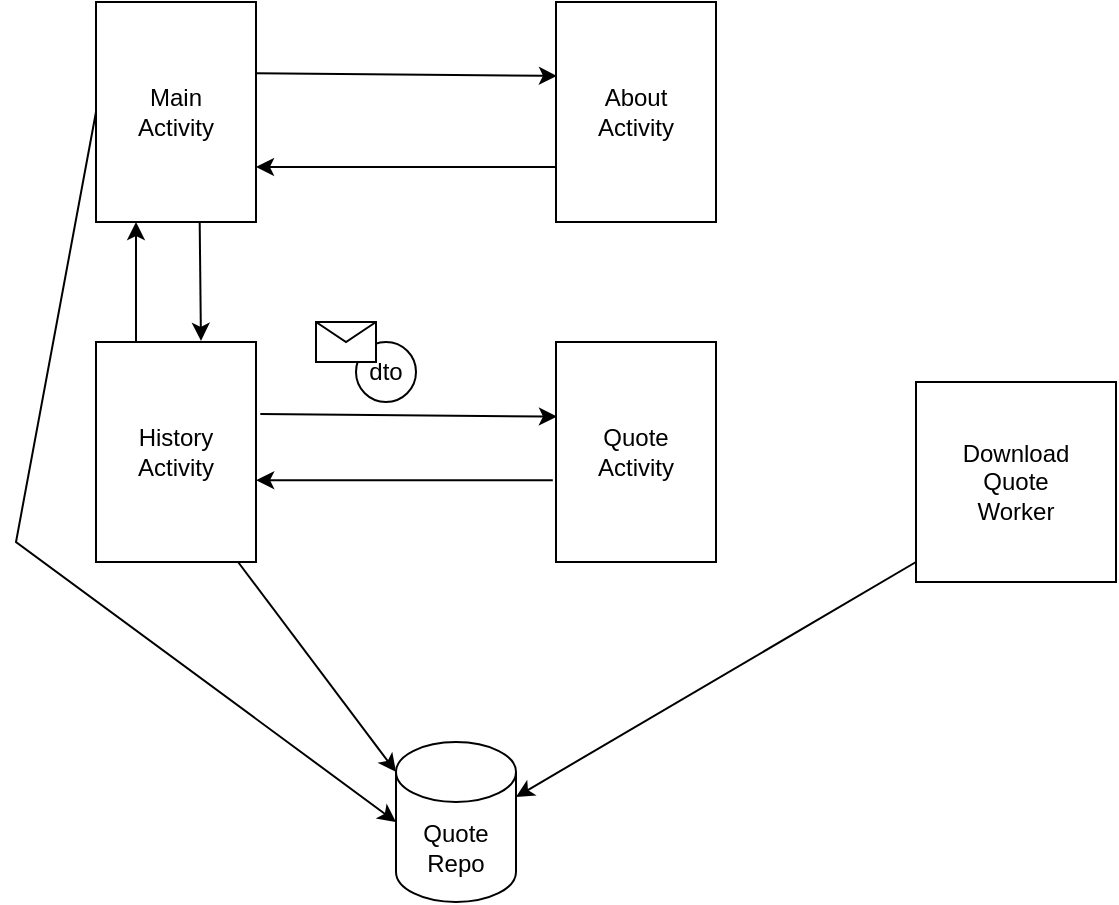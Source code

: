 <mxfile version="16.1.2" type="device" pages="7"><diagram id="2C-e4oACnrItfaHpqRT4" name="Quote Of Day 1"><mxGraphModel dx="983" dy="603" grid="1" gridSize="10" guides="1" tooltips="1" connect="1" arrows="1" fold="1" page="1" pageScale="1" pageWidth="827" pageHeight="1169" math="0" shadow="0"><root><mxCell id="Dw2n5FBKJRvVXMCVzwuK-0"/><mxCell id="Dw2n5FBKJRvVXMCVzwuK-1" parent="Dw2n5FBKJRvVXMCVzwuK-0"/><mxCell id="WjdEsKnZO8F9AhjVUxsR-0" value="dto" style="ellipse;whiteSpace=wrap;html=1;aspect=fixed;" vertex="1" parent="Dw2n5FBKJRvVXMCVzwuK-1"><mxGeometry x="309" y="305" width="30" height="30" as="geometry"/></mxCell><mxCell id="WjdEsKnZO8F9AhjVUxsR-1" value="Main&lt;br&gt;Activity" style="rounded=0;whiteSpace=wrap;html=1;" vertex="1" parent="Dw2n5FBKJRvVXMCVzwuK-1"><mxGeometry x="179" y="135" width="80" height="110" as="geometry"/></mxCell><mxCell id="WjdEsKnZO8F9AhjVUxsR-2" value="About&lt;br&gt;Activity" style="rounded=0;whiteSpace=wrap;html=1;" vertex="1" parent="Dw2n5FBKJRvVXMCVzwuK-1"><mxGeometry x="409" y="135" width="80" height="110" as="geometry"/></mxCell><mxCell id="WjdEsKnZO8F9AhjVUxsR-3" value="" style="endArrow=classic;html=1;rounded=0;exitX=1.001;exitY=0.324;exitDx=0;exitDy=0;exitPerimeter=0;entryX=0.006;entryY=0.336;entryDx=0;entryDy=0;entryPerimeter=0;" edge="1" parent="Dw2n5FBKJRvVXMCVzwuK-1" source="WjdEsKnZO8F9AhjVUxsR-1" target="WjdEsKnZO8F9AhjVUxsR-2"><mxGeometry width="50" height="50" relative="1" as="geometry"><mxPoint x="299" y="135" as="sourcePoint"/><mxPoint x="349" y="85" as="targetPoint"/></mxGeometry></mxCell><mxCell id="WjdEsKnZO8F9AhjVUxsR-4" value="" style="endArrow=classic;html=1;rounded=0;entryX=1;entryY=0.75;entryDx=0;entryDy=0;exitX=0;exitY=0.75;exitDx=0;exitDy=0;" edge="1" parent="Dw2n5FBKJRvVXMCVzwuK-1" source="WjdEsKnZO8F9AhjVUxsR-2" target="WjdEsKnZO8F9AhjVUxsR-1"><mxGeometry width="50" height="50" relative="1" as="geometry"><mxPoint x="269" y="265" as="sourcePoint"/><mxPoint x="359" y="265" as="targetPoint"/></mxGeometry></mxCell><mxCell id="WjdEsKnZO8F9AhjVUxsR-5" value="History&lt;br&gt;Activity" style="rounded=0;whiteSpace=wrap;html=1;" vertex="1" parent="Dw2n5FBKJRvVXMCVzwuK-1"><mxGeometry x="179" y="305" width="80" height="110" as="geometry"/></mxCell><mxCell id="WjdEsKnZO8F9AhjVUxsR-6" value="" style="endArrow=classic;html=1;rounded=0;exitX=0.648;exitY=0.995;exitDx=0;exitDy=0;entryX=0.656;entryY=-0.005;entryDx=0;entryDy=0;entryPerimeter=0;exitPerimeter=0;" edge="1" parent="Dw2n5FBKJRvVXMCVzwuK-1" source="WjdEsKnZO8F9AhjVUxsR-1" target="WjdEsKnZO8F9AhjVUxsR-5"><mxGeometry width="50" height="50" relative="1" as="geometry"><mxPoint x="239.0" y="274.34" as="sourcePoint"/><mxPoint x="329.4" y="275.66" as="targetPoint"/></mxGeometry></mxCell><mxCell id="WjdEsKnZO8F9AhjVUxsR-7" value="Quote&lt;br&gt;Activity" style="rounded=0;whiteSpace=wrap;html=1;" vertex="1" parent="Dw2n5FBKJRvVXMCVzwuK-1"><mxGeometry x="409" y="305" width="80" height="110" as="geometry"/></mxCell><mxCell id="WjdEsKnZO8F9AhjVUxsR-8" value="" style="endArrow=classic;html=1;rounded=0;exitX=1.027;exitY=0.327;exitDx=0;exitDy=0;entryX=0.006;entryY=0.339;entryDx=0;entryDy=0;entryPerimeter=0;exitPerimeter=0;" edge="1" parent="Dw2n5FBKJRvVXMCVzwuK-1" source="WjdEsKnZO8F9AhjVUxsR-5" target="WjdEsKnZO8F9AhjVUxsR-7"><mxGeometry width="50" height="50" relative="1" as="geometry"><mxPoint x="319.0" y="335" as="sourcePoint"/><mxPoint x="409.4" y="336.32" as="targetPoint"/></mxGeometry></mxCell><mxCell id="WjdEsKnZO8F9AhjVUxsR-9" value="" style="endArrow=classic;html=1;rounded=0;entryX=1.001;entryY=0.628;entryDx=0;entryDy=0;exitX=-0.02;exitY=0.628;exitDx=0;exitDy=0;entryPerimeter=0;exitPerimeter=0;" edge="1" parent="Dw2n5FBKJRvVXMCVzwuK-1" source="WjdEsKnZO8F9AhjVUxsR-7" target="WjdEsKnZO8F9AhjVUxsR-5"><mxGeometry width="50" height="50" relative="1" as="geometry"><mxPoint x="409" y="385" as="sourcePoint"/><mxPoint x="319" y="385" as="targetPoint"/></mxGeometry></mxCell><mxCell id="WjdEsKnZO8F9AhjVUxsR-10" value="" style="shape=message;html=1;whiteSpace=wrap;html=1;outlineConnect=0;" vertex="1" parent="Dw2n5FBKJRvVXMCVzwuK-1"><mxGeometry x="289" y="295" width="30" height="20" as="geometry"/></mxCell><mxCell id="WjdEsKnZO8F9AhjVUxsR-11" value="" style="endArrow=classic;html=1;rounded=0;entryX=0.25;entryY=1;entryDx=0;entryDy=0;exitX=0.25;exitY=0;exitDx=0;exitDy=0;" edge="1" parent="Dw2n5FBKJRvVXMCVzwuK-1" source="WjdEsKnZO8F9AhjVUxsR-5" target="WjdEsKnZO8F9AhjVUxsR-1"><mxGeometry width="50" height="50" relative="1" as="geometry"><mxPoint x="417.4" y="384.08" as="sourcePoint"/><mxPoint x="269.08" y="384.08" as="targetPoint"/></mxGeometry></mxCell><mxCell id="WjdEsKnZO8F9AhjVUxsR-12" value="Quote&lt;br&gt;Repo" style="shape=cylinder3;whiteSpace=wrap;html=1;boundedLbl=1;backgroundOutline=1;size=15;" vertex="1" parent="Dw2n5FBKJRvVXMCVzwuK-1"><mxGeometry x="329" y="505" width="60" height="80" as="geometry"/></mxCell><mxCell id="WjdEsKnZO8F9AhjVUxsR-13" value="" style="endArrow=classic;html=1;rounded=0;exitX=0.888;exitY=1;exitDx=0;exitDy=0;exitPerimeter=0;entryX=0;entryY=0;entryDx=0;entryDy=15;entryPerimeter=0;" edge="1" parent="Dw2n5FBKJRvVXMCVzwuK-1" source="WjdEsKnZO8F9AhjVUxsR-5" target="WjdEsKnZO8F9AhjVUxsR-12"><mxGeometry width="50" height="50" relative="1" as="geometry"><mxPoint x="549" y="325" as="sourcePoint"/><mxPoint x="599" y="275" as="targetPoint"/></mxGeometry></mxCell><mxCell id="WjdEsKnZO8F9AhjVUxsR-14" value="" style="endArrow=classic;html=1;rounded=0;exitX=0;exitY=0.5;exitDx=0;exitDy=0;entryX=0;entryY=0.5;entryDx=0;entryDy=0;entryPerimeter=0;" edge="1" parent="Dw2n5FBKJRvVXMCVzwuK-1" source="WjdEsKnZO8F9AhjVUxsR-1" target="WjdEsKnZO8F9AhjVUxsR-12"><mxGeometry width="50" height="50" relative="1" as="geometry"><mxPoint x="260.04" y="425" as="sourcePoint"/><mxPoint x="339" y="530" as="targetPoint"/><Array as="points"><mxPoint x="139" y="405"/></Array></mxGeometry></mxCell><mxCell id="WjdEsKnZO8F9AhjVUxsR-15" value="Download&lt;br&gt;Quote&lt;br&gt;Worker" style="rounded=0;whiteSpace=wrap;html=1;" vertex="1" parent="Dw2n5FBKJRvVXMCVzwuK-1"><mxGeometry x="589" y="325" width="100" height="100" as="geometry"/></mxCell><mxCell id="WjdEsKnZO8F9AhjVUxsR-16" value="" style="endArrow=classic;html=1;rounded=0;exitX=0;exitY=0.9;exitDx=0;exitDy=0;exitPerimeter=0;entryX=1;entryY=0;entryDx=0;entryDy=27.5;entryPerimeter=0;" edge="1" parent="Dw2n5FBKJRvVXMCVzwuK-1" source="WjdEsKnZO8F9AhjVUxsR-15" target="WjdEsKnZO8F9AhjVUxsR-12"><mxGeometry width="50" height="50" relative="1" as="geometry"><mxPoint x="569" y="535" as="sourcePoint"/><mxPoint x="619" y="485" as="targetPoint"/></mxGeometry></mxCell></root></mxGraphModel></diagram><diagram id="2Vz_2aj_TOzDSjfvRZEZ" name="Quote Of Day 2"><mxGraphModel dx="983" dy="603" grid="1" gridSize="10" guides="1" tooltips="1" connect="1" arrows="1" fold="1" page="1" pageScale="1" pageWidth="827" pageHeight="1169" math="0" shadow="0"><root><mxCell id="nU_eyUtmVCB0UDuKECH9-0"/><mxCell id="nU_eyUtmVCB0UDuKECH9-1" parent="nU_eyUtmVCB0UDuKECH9-0"/><mxCell id="npsaf9BdgBYNZShb5n9x-0" value="Model" style="rounded=0;whiteSpace=wrap;html=1;fontSize=16;verticalAlign=top;" vertex="1" parent="nU_eyUtmVCB0UDuKECH9-1"><mxGeometry x="289" y="130" width="350" height="400" as="geometry"/></mxCell><mxCell id="npsaf9BdgBYNZShb5n9x-1" value="QuoteOfDay&lt;br&gt;Service" style="ellipse;whiteSpace=wrap;html=1;aspect=fixed;" vertex="1" parent="nU_eyUtmVCB0UDuKECH9-1"><mxGeometry x="489" y="230" width="90" height="90" as="geometry"/></mxCell><mxCell id="npsaf9BdgBYNZShb5n9x-2" value="" style="endArrow=classic;html=1;rounded=0;exitX=1;exitY=0.5;exitDx=0;exitDy=0;entryX=0.25;entryY=0.25;entryDx=0;entryDy=0;entryPerimeter=0;" edge="1" parent="nU_eyUtmVCB0UDuKECH9-1" source="npsaf9BdgBYNZShb5n9x-1" target="npsaf9BdgBYNZShb5n9x-3"><mxGeometry width="50" height="50" relative="1" as="geometry"><mxPoint x="649" y="320" as="sourcePoint"/><mxPoint x="669" y="360" as="targetPoint"/><Array as="points"><mxPoint x="659" y="275"/></Array></mxGeometry></mxCell><mxCell id="npsaf9BdgBYNZShb5n9x-3" value="" style="ellipse;shape=cloud;whiteSpace=wrap;html=1;" vertex="1" parent="nU_eyUtmVCB0UDuKECH9-1"><mxGeometry x="649" y="300" width="120" height="80" as="geometry"/></mxCell><mxCell id="npsaf9BdgBYNZShb5n9x-4" value="Quote&lt;br&gt;DTO" style="ellipse;whiteSpace=wrap;html=1;aspect=fixed;" vertex="1" parent="nU_eyUtmVCB0UDuKECH9-1"><mxGeometry x="539" y="292.5" width="50" height="50" as="geometry"/></mxCell><mxCell id="npsaf9BdgBYNZShb5n9x-5" value="" style="ellipse;whiteSpace=wrap;html=1;aspect=fixed;" vertex="1" parent="nU_eyUtmVCB0UDuKECH9-1"><mxGeometry x="139" y="190" width="90" height="90" as="geometry"/></mxCell><mxCell id="npsaf9BdgBYNZShb5n9x-6" value="" style="endArrow=none;html=1;rounded=0;exitX=0.5;exitY=1;exitDx=0;exitDy=0;entryX=0.5;entryY=0;entryDx=0;entryDy=0;" edge="1" parent="nU_eyUtmVCB0UDuKECH9-1" source="npsaf9BdgBYNZShb5n9x-5" target="npsaf9BdgBYNZShb5n9x-5"><mxGeometry width="50" height="50" relative="1" as="geometry"><mxPoint x="139" y="240" as="sourcePoint"/><mxPoint x="189" y="190" as="targetPoint"/></mxGeometry></mxCell><mxCell id="npsaf9BdgBYNZShb5n9x-7" value="Activity" style="text;html=1;strokeColor=none;fillColor=none;align=center;verticalAlign=middle;whiteSpace=wrap;rounded=0;fontSize=10;" vertex="1" parent="nU_eyUtmVCB0UDuKECH9-1"><mxGeometry x="139" y="225" width="50" height="20" as="geometry"/></mxCell><mxCell id="npsaf9BdgBYNZShb5n9x-8" value="View&lt;br&gt;Model" style="text;html=1;strokeColor=none;fillColor=none;align=center;verticalAlign=middle;whiteSpace=wrap;rounded=0;fontSize=10;" vertex="1" parent="nU_eyUtmVCB0UDuKECH9-1"><mxGeometry x="179" y="225" width="50" height="20" as="geometry"/></mxCell><mxCell id="npsaf9BdgBYNZShb5n9x-9" value="View" style="ellipse;whiteSpace=wrap;html=1;aspect=fixed;fontSize=10;" vertex="1" parent="nU_eyUtmVCB0UDuKECH9-1"><mxGeometry x="59" y="340" width="80" height="80" as="geometry"/></mxCell><mxCell id="npsaf9BdgBYNZShb5n9x-10" value="" style="endArrow=classic;html=1;rounded=0;fontSize=10;exitX=0.093;exitY=0.798;exitDx=0;exitDy=0;exitPerimeter=0;" edge="1" parent="nU_eyUtmVCB0UDuKECH9-1" source="npsaf9BdgBYNZShb5n9x-5" target="npsaf9BdgBYNZShb5n9x-9"><mxGeometry width="50" height="50" relative="1" as="geometry"><mxPoint x="59" y="260" as="sourcePoint"/><mxPoint x="109" y="210" as="targetPoint"/></mxGeometry></mxCell><mxCell id="npsaf9BdgBYNZShb5n9x-11" value="" style="endArrow=classic;html=1;rounded=0;fontSize=10;exitX=1;exitY=0.75;exitDx=0;exitDy=0;" edge="1" parent="nU_eyUtmVCB0UDuKECH9-1" source="npsaf9BdgBYNZShb5n9x-8" target="npsaf9BdgBYNZShb5n9x-18"><mxGeometry width="50" height="50" relative="1" as="geometry"><mxPoint x="157.37" y="271.82" as="sourcePoint"/><mxPoint x="259" y="310.0" as="targetPoint"/></mxGeometry></mxCell><mxCell id="npsaf9BdgBYNZShb5n9x-12" value="" style="endArrow=classic;html=1;rounded=0;fontSize=10;entryX=-0.009;entryY=0.63;entryDx=0;entryDy=0;entryPerimeter=0;" edge="1" parent="nU_eyUtmVCB0UDuKECH9-1" source="npsaf9BdgBYNZShb5n9x-9" target="npsaf9BdgBYNZShb5n9x-0"><mxGeometry width="50" height="50" relative="1" as="geometry"><mxPoint x="225.82" y="276.82" as="sourcePoint"/><mxPoint x="259" y="380" as="targetPoint"/></mxGeometry></mxCell><mxCell id="npsaf9BdgBYNZShb5n9x-13" value="" style="endArrow=classic;html=1;rounded=0;fontSize=10;" edge="1" parent="nU_eyUtmVCB0UDuKECH9-1"><mxGeometry width="50" height="50" relative="1" as="geometry"><mxPoint x="168" y="210" as="sourcePoint"/><mxPoint x="200" y="210" as="targetPoint"/></mxGeometry></mxCell><mxCell id="npsaf9BdgBYNZShb5n9x-14" value="Controller" style="text;html=1;align=center;verticalAlign=middle;resizable=0;points=[];autosize=1;strokeColor=none;fillColor=none;fontSize=10;" vertex="1" parent="nU_eyUtmVCB0UDuKECH9-1"><mxGeometry x="154" y="160" width="60" height="20" as="geometry"/></mxCell><mxCell id="npsaf9BdgBYNZShb5n9x-15" value="History&lt;br&gt;DB" style="ellipse;whiteSpace=wrap;html=1;aspect=fixed;" vertex="1" parent="nU_eyUtmVCB0UDuKECH9-1"><mxGeometry x="444" y="380" width="90" height="90" as="geometry"/></mxCell><mxCell id="npsaf9BdgBYNZShb5n9x-16" value="" style="shape=cylinder3;whiteSpace=wrap;html=1;boundedLbl=1;backgroundOutline=1;size=15;fontSize=16;" vertex="1" parent="nU_eyUtmVCB0UDuKECH9-1"><mxGeometry x="509" y="430" width="50" height="60" as="geometry"/></mxCell><mxCell id="npsaf9BdgBYNZShb5n9x-17" value="Quote&lt;br&gt;Entity" style="ellipse;whiteSpace=wrap;html=1;aspect=fixed;" vertex="1" parent="nU_eyUtmVCB0UDuKECH9-1"><mxGeometry x="529" y="470" width="50" height="50" as="geometry"/></mxCell><mxCell id="npsaf9BdgBYNZShb5n9x-18" value="Quote&lt;br&gt;Repository" style="ellipse;whiteSpace=wrap;html=1;aspect=fixed;" vertex="1" parent="nU_eyUtmVCB0UDuKECH9-1"><mxGeometry x="339" y="230" width="90" height="90" as="geometry"/></mxCell><mxCell id="npsaf9BdgBYNZShb5n9x-19" value="" style="endArrow=classic;html=1;rounded=0;fontSize=10;entryX=0;entryY=0.5;entryDx=0;entryDy=0;" edge="1" parent="nU_eyUtmVCB0UDuKECH9-1" source="npsaf9BdgBYNZShb5n9x-18" target="npsaf9BdgBYNZShb5n9x-1"><mxGeometry width="50" height="50" relative="1" as="geometry"><mxPoint x="225.82" y="276.82" as="sourcePoint"/><mxPoint x="297.95" y="336" as="targetPoint"/></mxGeometry></mxCell><mxCell id="npsaf9BdgBYNZShb5n9x-20" value="" style="endArrow=classic;html=1;rounded=0;fontSize=10;" edge="1" parent="nU_eyUtmVCB0UDuKECH9-1" source="npsaf9BdgBYNZShb5n9x-18" target="npsaf9BdgBYNZShb5n9x-15"><mxGeometry width="50" height="50" relative="1" as="geometry"><mxPoint x="439.0" y="285" as="sourcePoint"/><mxPoint x="499.0" y="285" as="targetPoint"/></mxGeometry></mxCell></root></mxGraphModel></diagram><diagram id="-VKWruMtXnKzHywwYutm" name="Threads"><mxGraphModel dx="983" dy="603" grid="1" gridSize="10" guides="1" tooltips="1" connect="1" arrows="1" fold="1" page="1" pageScale="1" pageWidth="827" pageHeight="1169" math="0" shadow="0"><root><mxCell id="0HcuSqthY-PblKCmfB-Z-0"/><mxCell id="0HcuSqthY-PblKCmfB-Z-1" parent="0HcuSqthY-PblKCmfB-Z-0"/><mxCell id="0HcuSqthY-PblKCmfB-Z-2" value="CPU1" style="rounded=0;whiteSpace=wrap;html=1;" parent="0HcuSqthY-PblKCmfB-Z-1" vertex="1"><mxGeometry x="258" y="370" width="100" height="60" as="geometry"/></mxCell><mxCell id="0HcuSqthY-PblKCmfB-Z-3" value="CPU2" style="rounded=0;whiteSpace=wrap;html=1;" parent="0HcuSqthY-PblKCmfB-Z-1" vertex="1"><mxGeometry x="448" y="370" width="100" height="60" as="geometry"/></mxCell><mxCell id="0HcuSqthY-PblKCmfB-Z-4" value="RAM" style="rounded=0;whiteSpace=wrap;html=1;" parent="0HcuSqthY-PblKCmfB-Z-1" vertex="1"><mxGeometry x="98" y="470" width="630" height="60" as="geometry"/></mxCell><mxCell id="0HcuSqthY-PblKCmfB-Z-5" value="SO" style="rounded=0;whiteSpace=wrap;html=1;" parent="0HcuSqthY-PblKCmfB-Z-1" vertex="1"><mxGeometry x="98" y="270" width="630" height="60" as="geometry"/></mxCell><mxCell id="0HcuSqthY-PblKCmfB-Z-6" value="P1" style="ellipse;whiteSpace=wrap;html=1;aspect=fixed;verticalAlign=top;" parent="0HcuSqthY-PblKCmfB-Z-1" vertex="1"><mxGeometry x="118" y="90" width="130" height="130" as="geometry"/></mxCell><mxCell id="0HcuSqthY-PblKCmfB-Z-11" value="P2" style="ellipse;whiteSpace=wrap;html=1;aspect=fixed;verticalAlign=top;" parent="0HcuSqthY-PblKCmfB-Z-1" vertex="1"><mxGeometry x="341.5" y="90" width="130" height="130" as="geometry"/></mxCell><mxCell id="0HcuSqthY-PblKCmfB-Z-12" value="P3" style="ellipse;whiteSpace=wrap;html=1;aspect=fixed;verticalAlign=top;" parent="0HcuSqthY-PblKCmfB-Z-1" vertex="1"><mxGeometry x="558" y="90" width="130" height="130" as="geometry"/></mxCell><mxCell id="5ax-AjO3KgJjDVJH_fGt-0" value="T1a" style="ellipse;shape=umlControl;whiteSpace=wrap;html=1;" parent="0HcuSqthY-PblKCmfB-Z-1" vertex="1"><mxGeometry x="128" y="130" width="40" height="40" as="geometry"/></mxCell><mxCell id="5ax-AjO3KgJjDVJH_fGt-1" value="T1b" style="ellipse;shape=umlControl;whiteSpace=wrap;html=1;" parent="0HcuSqthY-PblKCmfB-Z-1" vertex="1"><mxGeometry x="188" y="160" width="40" height="40" as="geometry"/></mxCell><mxCell id="Js5jdpdrliaZs2-9qEzt-0" value="T2a" style="ellipse;shape=umlControl;whiteSpace=wrap;html=1;fillColor=#d5e8d4;strokeColor=#82b366;" parent="0HcuSqthY-PblKCmfB-Z-1" vertex="1"><mxGeometry x="358" y="140" width="40" height="40" as="geometry"/></mxCell><mxCell id="Js5jdpdrliaZs2-9qEzt-1" value="T2b" style="ellipse;shape=umlControl;whiteSpace=wrap;html=1;fillColor=#d5e8d4;strokeColor=#82b366;" parent="0HcuSqthY-PblKCmfB-Z-1" vertex="1"><mxGeometry x="408" y="160" width="40" height="40" as="geometry"/></mxCell><mxCell id="Js5jdpdrliaZs2-9qEzt-2" value="T3a" style="ellipse;shape=umlControl;whiteSpace=wrap;html=1;fillColor=#f8cecc;strokeColor=#b85450;" parent="0HcuSqthY-PblKCmfB-Z-1" vertex="1"><mxGeometry x="568" y="150" width="40" height="40" as="geometry"/></mxCell><mxCell id="Js5jdpdrliaZs2-9qEzt-3" value="T3b" style="ellipse;shape=umlControl;whiteSpace=wrap;html=1;fillColor=#f8cecc;strokeColor=#b85450;" parent="0HcuSqthY-PblKCmfB-Z-1" vertex="1"><mxGeometry x="628" y="170" width="40" height="40" as="geometry"/></mxCell></root></mxGraphModel></diagram><diagram name="Coroutines" id="9Nfl575t_lLhF78mnAyL"><mxGraphModel dx="815" dy="500" grid="1" gridSize="10" guides="1" tooltips="1" connect="1" arrows="1" fold="1" page="1" pageScale="1" pageWidth="827" pageHeight="1169" math="0" shadow="0"><root><mxCell id="cTaNlb9WXqWaz6OVLOom-0"/><mxCell id="cTaNlb9WXqWaz6OVLOom-1" parent="cTaNlb9WXqWaz6OVLOom-0"/><mxCell id="cTaNlb9WXqWaz6OVLOom-2" value="Main Thread" style="rounded=0;whiteSpace=wrap;html=1;" parent="cTaNlb9WXqWaz6OVLOom-1" vertex="1"><mxGeometry x="364" y="380" width="100" height="60" as="geometry"/></mxCell><mxCell id="cTaNlb9WXqWaz6OVLOom-4" value="Process address space" style="rounded=0;whiteSpace=wrap;html=1;" parent="cTaNlb9WXqWaz6OVLOom-1" vertex="1"><mxGeometry x="99" y="480" width="630" height="60" as="geometry"/></mxCell><mxCell id="cTaNlb9WXqWaz6OVLOom-5" value="Language runtime" style="rounded=0;whiteSpace=wrap;html=1;" parent="cTaNlb9WXqWaz6OVLOom-1" vertex="1"><mxGeometry x="99" y="280" width="630" height="60" as="geometry"/></mxCell><mxCell id="cTaNlb9WXqWaz6OVLOom-9" value="C1" style="ellipse;shape=umlControl;whiteSpace=wrap;html=1;" parent="cTaNlb9WXqWaz6OVLOom-1" vertex="1"><mxGeometry x="129" y="140" width="40" height="40" as="geometry"/></mxCell><mxCell id="cTaNlb9WXqWaz6OVLOom-10" value="C2" style="ellipse;shape=umlControl;whiteSpace=wrap;html=1;" parent="cTaNlb9WXqWaz6OVLOom-1" vertex="1"><mxGeometry x="189" y="170" width="40" height="40" as="geometry"/></mxCell><mxCell id="cTaNlb9WXqWaz6OVLOom-11" value="C3" style="ellipse;shape=umlControl;whiteSpace=wrap;html=1;" parent="cTaNlb9WXqWaz6OVLOom-1" vertex="1"><mxGeometry x="359" y="150" width="40" height="40" as="geometry"/></mxCell><mxCell id="cTaNlb9WXqWaz6OVLOom-12" value="C4" style="ellipse;shape=umlControl;whiteSpace=wrap;html=1;" parent="cTaNlb9WXqWaz6OVLOom-1" vertex="1"><mxGeometry x="409" y="170" width="40" height="40" as="geometry"/></mxCell><mxCell id="cTaNlb9WXqWaz6OVLOom-13" value="C4" style="ellipse;shape=umlControl;whiteSpace=wrap;html=1;" parent="cTaNlb9WXqWaz6OVLOom-1" vertex="1"><mxGeometry x="569" y="160" width="40" height="40" as="geometry"/></mxCell><mxCell id="cTaNlb9WXqWaz6OVLOom-14" value="C5" style="ellipse;shape=umlControl;whiteSpace=wrap;html=1;" parent="cTaNlb9WXqWaz6OVLOom-1" vertex="1"><mxGeometry x="629" y="180" width="40" height="40" as="geometry"/></mxCell></root></mxGraphModel></diagram><diagram id="X6mwnHSFp8-wymAHKcWF" name="Android TM"><mxGraphModel dx="983" dy="603" grid="1" gridSize="10" guides="1" tooltips="1" connect="1" arrows="1" fold="1" page="1" pageScale="1" pageWidth="827" pageHeight="1169" math="0" shadow="0"><root><mxCell id="5EDP59JURnYSEEXPjF5V-0"/><mxCell id="5EDP59JURnYSEEXPjF5V-1" parent="5EDP59JURnYSEEXPjF5V-0"/><mxCell id="5EDP59JURnYSEEXPjF5V-2" value="" style="group" vertex="1" connectable="0" parent="5EDP59JURnYSEEXPjF5V-1"><mxGeometry x="294" y="260" width="240" height="40" as="geometry"/></mxCell><mxCell id="5EDP59JURnYSEEXPjF5V-3" value="" style="whiteSpace=wrap;html=1;aspect=fixed;" vertex="1" parent="5EDP59JURnYSEEXPjF5V-2"><mxGeometry width="40" height="40" as="geometry"/></mxCell><mxCell id="5EDP59JURnYSEEXPjF5V-4" value="" style="whiteSpace=wrap;html=1;aspect=fixed;" vertex="1" parent="5EDP59JURnYSEEXPjF5V-2"><mxGeometry x="40" width="40" height="40" as="geometry"/></mxCell><mxCell id="5EDP59JURnYSEEXPjF5V-5" value="" style="whiteSpace=wrap;html=1;aspect=fixed;" vertex="1" parent="5EDP59JURnYSEEXPjF5V-2"><mxGeometry x="120" width="40" height="40" as="geometry"/></mxCell><mxCell id="5EDP59JURnYSEEXPjF5V-6" value="" style="whiteSpace=wrap;html=1;aspect=fixed;" vertex="1" parent="5EDP59JURnYSEEXPjF5V-2"><mxGeometry x="80" width="40" height="40" as="geometry"/></mxCell><mxCell id="5EDP59JURnYSEEXPjF5V-7" value="" style="whiteSpace=wrap;html=1;aspect=fixed;" vertex="1" parent="5EDP59JURnYSEEXPjF5V-2"><mxGeometry x="200" width="40" height="40" as="geometry"/></mxCell><mxCell id="5EDP59JURnYSEEXPjF5V-8" value="" style="whiteSpace=wrap;html=1;aspect=fixed;" vertex="1" parent="5EDP59JURnYSEEXPjF5V-2"><mxGeometry x="160" width="40" height="40" as="geometry"/></mxCell><mxCell id="5EDP59JURnYSEEXPjF5V-9" value="Main&lt;br&gt;Thread" style="ellipse;shape=umlControl;whiteSpace=wrap;html=1;" vertex="1" parent="5EDP59JURnYSEEXPjF5V-1"><mxGeometry x="174" y="230" width="70" height="80" as="geometry"/></mxCell><mxCell id="5EDP59JURnYSEEXPjF5V-10" value="" style="endArrow=classic;html=1;rounded=0;exitX=0;exitY=0.5;exitDx=0;exitDy=0;" edge="1" parent="5EDP59JURnYSEEXPjF5V-1" source="5EDP59JURnYSEEXPjF5V-3"><mxGeometry width="50" height="50" relative="1" as="geometry"><mxPoint x="294" y="390" as="sourcePoint"/><mxPoint x="244" y="280" as="targetPoint"/></mxGeometry></mxCell><mxCell id="5EDP59JURnYSEEXPjF5V-11" value="" style="group" vertex="1" connectable="0" parent="5EDP59JURnYSEEXPjF5V-1"><mxGeometry x="294" y="470" width="240" height="40" as="geometry"/></mxCell><mxCell id="5EDP59JURnYSEEXPjF5V-12" value="" style="whiteSpace=wrap;html=1;aspect=fixed;" vertex="1" parent="5EDP59JURnYSEEXPjF5V-11"><mxGeometry width="40" height="40" as="geometry"/></mxCell><mxCell id="5EDP59JURnYSEEXPjF5V-13" value="" style="whiteSpace=wrap;html=1;aspect=fixed;" vertex="1" parent="5EDP59JURnYSEEXPjF5V-11"><mxGeometry x="40" width="40" height="40" as="geometry"/></mxCell><mxCell id="5EDP59JURnYSEEXPjF5V-14" value="" style="whiteSpace=wrap;html=1;aspect=fixed;" vertex="1" parent="5EDP59JURnYSEEXPjF5V-11"><mxGeometry x="120" width="40" height="40" as="geometry"/></mxCell><mxCell id="5EDP59JURnYSEEXPjF5V-15" value="" style="whiteSpace=wrap;html=1;aspect=fixed;" vertex="1" parent="5EDP59JURnYSEEXPjF5V-11"><mxGeometry x="80" width="40" height="40" as="geometry"/></mxCell><mxCell id="5EDP59JURnYSEEXPjF5V-16" value="" style="whiteSpace=wrap;html=1;aspect=fixed;" vertex="1" parent="5EDP59JURnYSEEXPjF5V-11"><mxGeometry x="200" width="40" height="40" as="geometry"/></mxCell><mxCell id="5EDP59JURnYSEEXPjF5V-17" value="" style="whiteSpace=wrap;html=1;aspect=fixed;" vertex="1" parent="5EDP59JURnYSEEXPjF5V-11"><mxGeometry x="160" width="40" height="40" as="geometry"/></mxCell><mxCell id="5EDP59JURnYSEEXPjF5V-18" value="IO&lt;br&gt;Thread" style="ellipse;shape=umlControl;whiteSpace=wrap;html=1;" vertex="1" parent="5EDP59JURnYSEEXPjF5V-1"><mxGeometry x="584" y="430" width="70" height="80" as="geometry"/></mxCell><mxCell id="5EDP59JURnYSEEXPjF5V-19" value="" style="endArrow=classic;html=1;rounded=0;exitX=1;exitY=0.5;exitDx=0;exitDy=0;" edge="1" parent="5EDP59JURnYSEEXPjF5V-1" source="5EDP59JURnYSEEXPjF5V-16"><mxGeometry width="50" height="50" relative="1" as="geometry"><mxPoint x="584" y="560" as="sourcePoint"/><mxPoint x="574" y="490" as="targetPoint"/></mxGeometry></mxCell><mxCell id="5EDP59JURnYSEEXPjF5V-20" value="IO&lt;br&gt;Thread" style="ellipse;shape=umlControl;whiteSpace=wrap;html=1;" vertex="1" parent="5EDP59JURnYSEEXPjF5V-1"><mxGeometry x="584" y="450" width="70" height="80" as="geometry"/></mxCell><mxCell id="5EDP59JURnYSEEXPjF5V-21" value="IO&lt;br&gt;Thread" style="ellipse;shape=umlControl;whiteSpace=wrap;html=1;" vertex="1" parent="5EDP59JURnYSEEXPjF5V-1"><mxGeometry x="584" y="470" width="70" height="80" as="geometry"/></mxCell><mxCell id="5EDP59JURnYSEEXPjF5V-22" value="" style="endArrow=classic;html=1;rounded=0;" edge="1" parent="5EDP59JURnYSEEXPjF5V-1"><mxGeometry width="50" height="50" relative="1" as="geometry"><mxPoint x="204" y="320" as="sourcePoint"/><mxPoint x="284" y="490" as="targetPoint"/><Array as="points"><mxPoint x="204" y="490"/></Array></mxGeometry></mxCell><mxCell id="5EDP59JURnYSEEXPjF5V-23" value="" style="endArrow=classic;html=1;rounded=0;" edge="1" parent="5EDP59JURnYSEEXPjF5V-1" source="5EDP59JURnYSEEXPjF5V-18"><mxGeometry width="50" height="50" relative="1" as="geometry"><mxPoint x="613" y="390" as="sourcePoint"/><mxPoint x="544" y="280" as="targetPoint"/><Array as="points"><mxPoint x="619" y="280"/></Array></mxGeometry></mxCell></root></mxGraphModel></diagram><diagram id="dtA3b6OXMzFHf2c03jA6" name="UI-Thread"><mxGraphModel dx="983" dy="603" grid="1" gridSize="10" guides="1" tooltips="1" connect="1" arrows="1" fold="1" page="1" pageScale="1" pageWidth="827" pageHeight="1169" math="0" shadow="0"><root><mxCell id="gdJUMzsYiVqNkNZ1m7WY-0"/><mxCell id="gdJUMzsYiVqNkNZ1m7WY-1" parent="gdJUMzsYiVqNkNZ1m7WY-0"/><mxCell id="gdJUMzsYiVqNkNZ1m7WY-2" value="UI&lt;br&gt;Thread" style="ellipse;shape=umlControl;whiteSpace=wrap;html=1;verticalAlign=middle;" parent="gdJUMzsYiVqNkNZ1m7WY-1" vertex="1"><mxGeometry x="150" y="210" width="70" height="80" as="geometry"/></mxCell><mxCell id="gdJUMzsYiVqNkNZ1m7WY-3" value="" style="whiteSpace=wrap;html=1;aspect=fixed;verticalAlign=middle;" parent="gdJUMzsYiVqNkNZ1m7WY-1" vertex="1"><mxGeometry x="280" y="240" width="40" height="40" as="geometry"/></mxCell><mxCell id="gdJUMzsYiVqNkNZ1m7WY-4" value="" style="whiteSpace=wrap;html=1;aspect=fixed;verticalAlign=middle;" parent="gdJUMzsYiVqNkNZ1m7WY-1" vertex="1"><mxGeometry x="320" y="240" width="40" height="40" as="geometry"/></mxCell><mxCell id="gdJUMzsYiVqNkNZ1m7WY-5" value="" style="whiteSpace=wrap;html=1;aspect=fixed;verticalAlign=middle;" parent="gdJUMzsYiVqNkNZ1m7WY-1" vertex="1"><mxGeometry x="360" y="240" width="40" height="40" as="geometry"/></mxCell><mxCell id="gdJUMzsYiVqNkNZ1m7WY-6" value="" style="whiteSpace=wrap;html=1;aspect=fixed;verticalAlign=middle;" parent="gdJUMzsYiVqNkNZ1m7WY-1" vertex="1"><mxGeometry x="400" y="240" width="40" height="40" as="geometry"/></mxCell><mxCell id="gdJUMzsYiVqNkNZ1m7WY-7" value="" style="whiteSpace=wrap;html=1;aspect=fixed;verticalAlign=middle;" parent="gdJUMzsYiVqNkNZ1m7WY-1" vertex="1"><mxGeometry x="440" y="240" width="40" height="40" as="geometry"/></mxCell><mxCell id="gdJUMzsYiVqNkNZ1m7WY-8" value="" style="whiteSpace=wrap;html=1;aspect=fixed;verticalAlign=middle;" parent="gdJUMzsYiVqNkNZ1m7WY-1" vertex="1"><mxGeometry x="480" y="240" width="40" height="40" as="geometry"/></mxCell><mxCell id="gdJUMzsYiVqNkNZ1m7WY-12" value="" style="endArrow=classic;html=1;rounded=0;" parent="gdJUMzsYiVqNkNZ1m7WY-1" edge="1"><mxGeometry width="50" height="50" relative="1" as="geometry"><mxPoint x="650" y="220" as="sourcePoint"/><mxPoint x="530" y="260" as="targetPoint"/></mxGeometry></mxCell><mxCell id="gdJUMzsYiVqNkNZ1m7WY-13" value="" style="endArrow=classic;html=1;rounded=0;" parent="gdJUMzsYiVqNkNZ1m7WY-1" edge="1"><mxGeometry width="50" height="50" relative="1" as="geometry"><mxPoint x="640" y="310" as="sourcePoint"/><mxPoint x="530" y="270" as="targetPoint"/></mxGeometry></mxCell><mxCell id="gdJUMzsYiVqNkNZ1m7WY-14" value="" style="curved=1;endArrow=classic;html=1;rounded=0;entryX=0.6;entryY=0.1;entryDx=0;entryDy=0;entryPerimeter=0;" parent="gdJUMzsYiVqNkNZ1m7WY-1" target="gdJUMzsYiVqNkNZ1m7WY-2" edge="1"><mxGeometry width="50" height="50" relative="1" as="geometry"><mxPoint x="300" y="240" as="sourcePoint"/><mxPoint x="320" y="180" as="targetPoint"/><Array as="points"><mxPoint x="280" y="190"/><mxPoint x="210" y="190"/></Array></mxGeometry></mxCell><mxCell id="gdJUMzsYiVqNkNZ1m7WY-15" value="" style="curved=1;endArrow=classic;html=1;rounded=0;exitX=0.486;exitY=1.013;exitDx=0;exitDy=0;entryX=0.5;entryY=1;entryDx=0;entryDy=0;exitPerimeter=0;" parent="gdJUMzsYiVqNkNZ1m7WY-1" source="gdJUMzsYiVqNkNZ1m7WY-2" target="gdJUMzsYiVqNkNZ1m7WY-3" edge="1"><mxGeometry width="50" height="50" relative="1" as="geometry"><mxPoint x="300" y="380" as="sourcePoint"/><mxPoint x="202" y="358" as="targetPoint"/><Array as="points"><mxPoint x="220" y="320"/><mxPoint x="270" y="320"/></Array></mxGeometry></mxCell></root></mxGraphModel></diagram><diagram id="hcefMKUu6DfbcF1nwvn3" name="Page-4"><mxGraphModel dx="983" dy="603" grid="1" gridSize="10" guides="1" tooltips="1" connect="1" arrows="1" fold="1" page="1" pageScale="1" pageWidth="827" pageHeight="1169" math="0" shadow="0"><root><mxCell id="byJHyCV-Z9r-_9zrjHFd-0"/><mxCell id="byJHyCV-Z9r-_9zrjHFd-1" parent="byJHyCV-Z9r-_9zrjHFd-0"/><mxCell id="9XkRkmkcZmv9QksBgUeU-0" value="CRB" style="ellipse;shape=umlControl;whiteSpace=wrap;html=1;" parent="byJHyCV-Z9r-_9zrjHFd-1" vertex="1"><mxGeometry x="169" y="180" width="40" height="40" as="geometry"/></mxCell><mxCell id="9XkRkmkcZmv9QksBgUeU-1" value="C1" style="ellipse;shape=umlControl;whiteSpace=wrap;html=1;" parent="byJHyCV-Z9r-_9zrjHFd-1" vertex="1"><mxGeometry x="339" y="130" width="40" height="40" as="geometry"/></mxCell><mxCell id="9XkRkmkcZmv9QksBgUeU-2" value="C2" style="ellipse;shape=umlControl;whiteSpace=wrap;html=1;" parent="byJHyCV-Z9r-_9zrjHFd-1" vertex="1"><mxGeometry x="339" y="190" width="40" height="40" as="geometry"/></mxCell><mxCell id="9XkRkmkcZmv9QksBgUeU-3" value="Cn" style="ellipse;shape=umlControl;whiteSpace=wrap;html=1;" parent="byJHyCV-Z9r-_9zrjHFd-1" vertex="1"><mxGeometry x="339" y="320" width="40" height="40" as="geometry"/></mxCell><mxCell id="9XkRkmkcZmv9QksBgUeU-4" value="" style="endArrow=classic;html=1;rounded=0;exitX=1.1;exitY=0.45;exitDx=0;exitDy=0;exitPerimeter=0;" parent="byJHyCV-Z9r-_9zrjHFd-1" source="9XkRkmkcZmv9QksBgUeU-0" edge="1"><mxGeometry width="50" height="50" relative="1" as="geometry"><mxPoint x="249" y="250" as="sourcePoint"/><mxPoint x="329" y="160" as="targetPoint"/></mxGeometry></mxCell><mxCell id="9XkRkmkcZmv9QksBgUeU-5" value="" style="endArrow=classic;html=1;rounded=0;entryX=-0.1;entryY=0.475;entryDx=0;entryDy=0;entryPerimeter=0;" parent="byJHyCV-Z9r-_9zrjHFd-1" source="9XkRkmkcZmv9QksBgUeU-0" target="9XkRkmkcZmv9QksBgUeU-2" edge="1"><mxGeometry width="50" height="50" relative="1" as="geometry"><mxPoint x="223" y="208" as="sourcePoint"/><mxPoint x="339" y="170" as="targetPoint"/></mxGeometry></mxCell><mxCell id="9XkRkmkcZmv9QksBgUeU-6" value="" style="endArrow=classic;html=1;rounded=0;exitX=0.95;exitY=0.775;exitDx=0;exitDy=0;exitPerimeter=0;" parent="byJHyCV-Z9r-_9zrjHFd-1" source="9XkRkmkcZmv9QksBgUeU-0" target="9XkRkmkcZmv9QksBgUeU-3" edge="1"><mxGeometry width="50" height="50" relative="1" as="geometry"><mxPoint x="218.962" y="211.231" as="sourcePoint"/><mxPoint x="345" y="219" as="targetPoint"/></mxGeometry></mxCell><mxCell id="prJOhLLE5Cf1C7-6DAyQ-0" value="" style="rounded=0;whiteSpace=wrap;html=1;fillColor=#f8cecc;strokeColor=#b85450;" parent="byJHyCV-Z9r-_9zrjHFd-1" vertex="1"><mxGeometry x="539" y="120" width="120" height="110" as="geometry"/></mxCell><mxCell id="prJOhLLE5Cf1C7-6DAyQ-1" value="" style="rounded=0;whiteSpace=wrap;html=1;fillColor=#d5e8d4;strokeColor=#82b366;" parent="byJHyCV-Z9r-_9zrjHFd-1" vertex="1"><mxGeometry x="539" y="320" width="120" height="110" as="geometry"/></mxCell><mxCell id="prJOhLLE5Cf1C7-6DAyQ-2" value="suspending&lt;br&gt;function" style="rounded=0;whiteSpace=wrap;html=1;" parent="byJHyCV-Z9r-_9zrjHFd-1" vertex="1"><mxGeometry x="539" y="240" width="120" height="70" as="geometry"/></mxCell></root></mxGraphModel></diagram></mxfile>